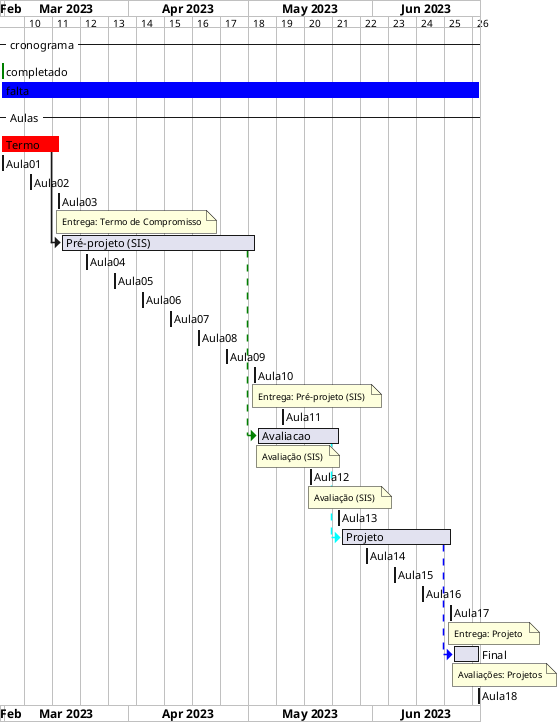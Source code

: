 @startgantt cronograma_SIS

/'TODO: tentar usar variáveis do sistema: https://blog.jdriven.com/2017/01/plantuml-pleasantness-using-current-date/  '/
/'atualizar'/
!$dataInicio = "	2023-02-28	"
!$dataFim  = "	2023-06-27	"
!$Aula01 = $dataInicio		
!$Aula02 = "	2023-03-07	"
!$Aula03 = "	2023-03-14	"
!$Aula04 = "	2023-03-21	"
!$Aula05 = "	2023-03-28	"
!$Aula06 = "	2023-04-04	"
!$Aula07 = "	2023-04-11	"
!$Aula08 = "	2023-04-18	"
!$Aula09 = "	2023-04-25	"
!$Aula10 = "	2023-05-02	"
!$Aula11 = "	2023-05-09	"
!$Aula12 = "	2023-05-16	"
!$Aula13 = "	2023-05-23	"
!$Aula14 = "	2023-05-30	"
!$Aula15 = "	2023-06-06	"
!$Aula16 = "	2023-06-13	"
!$Aula17 = "	2023-06-20	"
!$Aula18 = "	2023-06-27	"
!$Aula18 = $dataFim		
!$dataAtual  = $Aula01
/'atualizar'/

ganttscale weekly

Project starts $dataInicio

-- cronograma -- 
[completado] is colored in green
[completado] starts $dataInicio and ends $dataAtual
[falta] starts $dataAtual and ends $dataFim
[falta] is colored in blue

-- Aulas -- 
[Termo] is colored in Red
[Termo]  starts $Aula01 and ends $Aula03
[Aula01] starts $Aula01 and ends $Aula01
[Aula02] starts $Aula02 and ends $Aula02
[Aula03] starts $Aula03 and ends $Aula03
note bottom
Entrega: Termo de Compromisso
end note
[Pré-projeto (SIS)] starts at [Termo]'s end
[Pré-projeto (SIS)] ends $Aula10
[Aula04] starts $Aula04 and ends $Aula04
[Aula05] starts $Aula05 and ends $Aula05
[Aula06] starts $Aula06 and ends $Aula06
[Aula07] starts $Aula07 and ends $Aula07
[Aula08] starts $Aula08 and ends $Aula08
[Aula09] starts $Aula09 and ends $Aula09
[Aula10] starts $Aula10 and ends $Aula10
note bottom
Entrega: Pré-projeto (SIS) 
end note
[Aula11] starts $Aula11 and ends $Aula11
[Avaliacao] starts at [Pré-projeto (SIS)]'s end with green dashed link
[Avaliacao] ends $Aula13
note bottom
Avaliação (SIS) 
end note
[Aula12] starts $Aula12 and ends $Aula12
note bottom
Avaliação (SIS) 
end note
[Aula13] starts $Aula13 and ends $Aula13
[Projeto] starts at [Avaliacao]'s end with cyan dashed link
[Projeto] ends $Aula17
[Aula14] starts $Aula14 and ends $Aula14
[Aula15] starts $Aula15 and ends $Aula15
[Aula16] starts $Aula16 and ends $Aula16
[Aula17] starts $Aula17 and ends $Aula17
note bottom
Entrega: Projeto 
end note
[Final] starts at [Projeto]'s end with blue dashed link
[Final] ends $Aula18
note bottom
Avaliações: Projetos
end note
[Aula18] starts $Aula18 and ends $Aula18

@endgantt